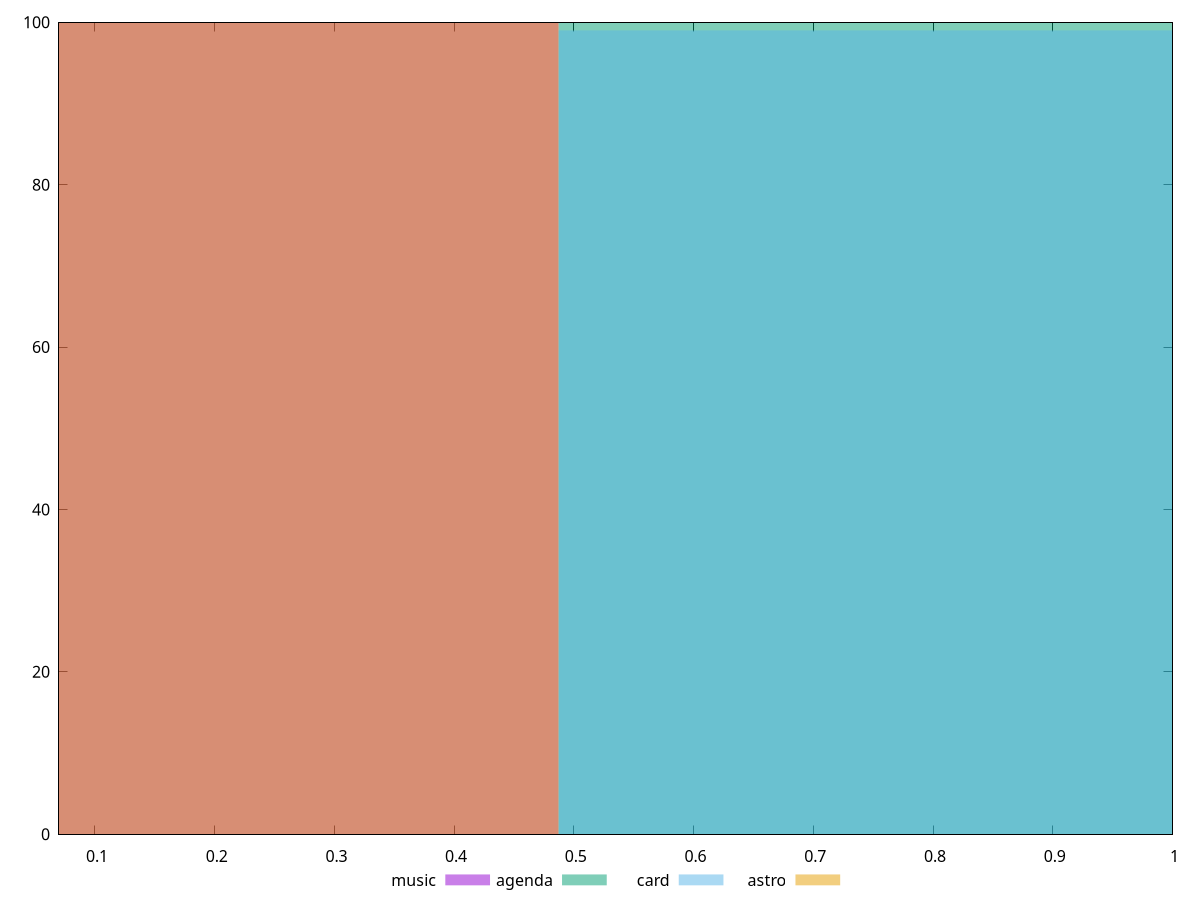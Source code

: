 reset

$music <<EOF
0 100
EOF

$agenda <<EOF
0.9744107902010702 100
EOF

$card <<EOF
0.9744107902010702 99
EOF

$astro <<EOF
0 100
EOF

set key outside below
set boxwidth 0.9744107902010702
set xrange [0.07:1]
set yrange [0:100]
set trange [0:100]
set style fill transparent solid 0.5 noborder
set terminal svg size 640, 520 enhanced background rgb 'white'
set output "reports/report_00030_2021-02-24T20-42-31.540Z/interactive/comparison/histogram/all_score.svg"

plot $music title "music" with boxes, \
     $agenda title "agenda" with boxes, \
     $card title "card" with boxes, \
     $astro title "astro" with boxes

reset

